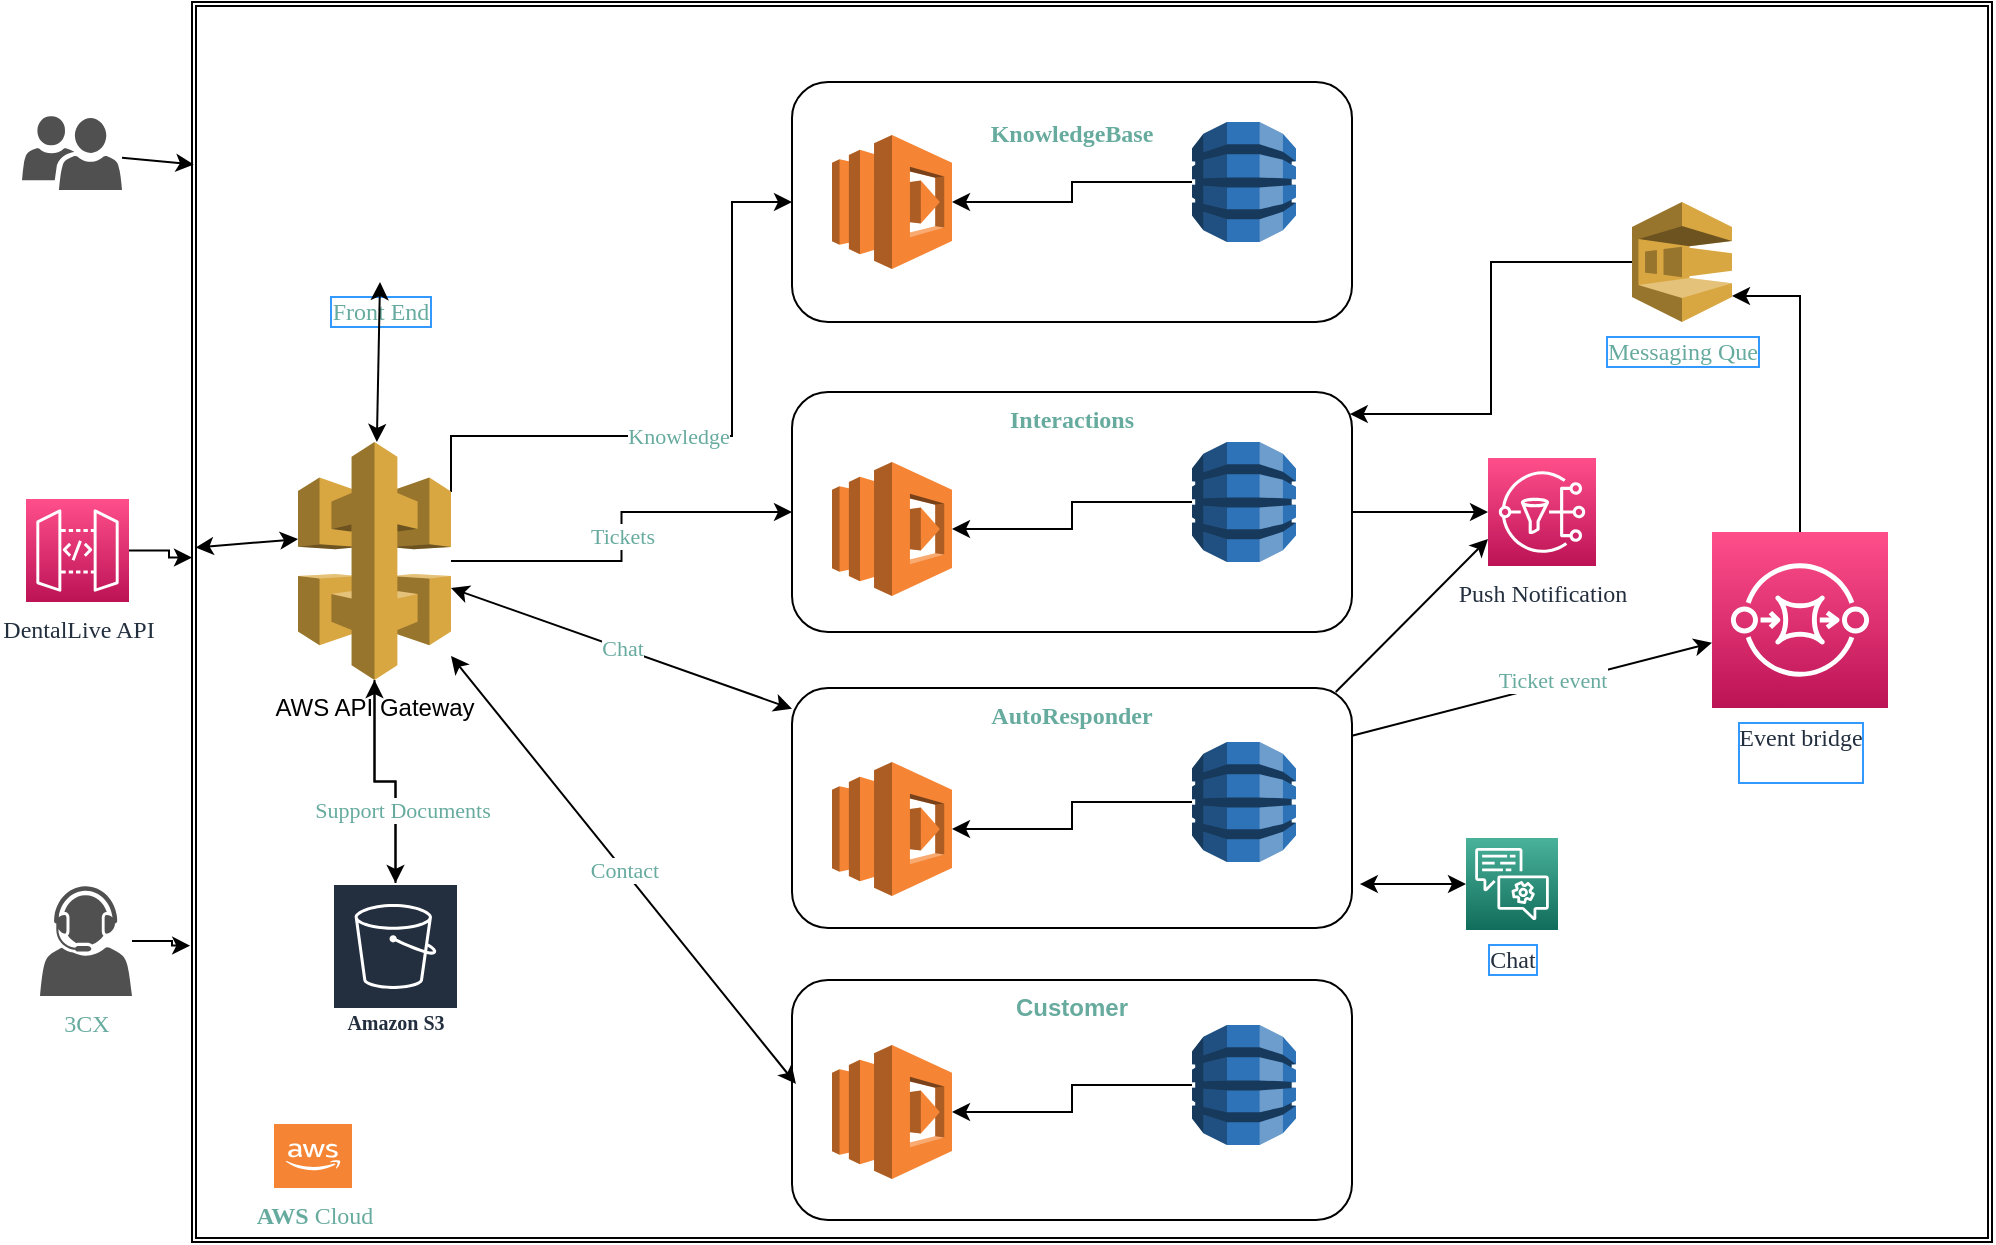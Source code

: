 <mxfile version="17.1.3" type="github">
  <diagram name="Page-1" id="822b0af5-4adb-64df-f703-e8dfc1f81529">
    <mxGraphModel dx="2464" dy="764" grid="1" gridSize="10" guides="1" tooltips="1" connect="1" arrows="1" fold="1" page="1" pageScale="1" pageWidth="1100" pageHeight="850" background="none" math="0" shadow="0">
      <root>
        <mxCell id="0" />
        <mxCell id="1" parent="0" />
        <mxCell id="rGzQgmq4WYCCHyZuW4Cq-5" value="" style="shape=ext;double=1;rounded=0;whiteSpace=wrap;html=1;labelBorderColor=#3399FF;" vertex="1" parent="1">
          <mxGeometry x="100" y="70" width="900" height="620" as="geometry" />
        </mxCell>
        <mxCell id="rGzQgmq4WYCCHyZuW4Cq-6" value="&lt;p&gt;&lt;font color=&quot;#67AB9F&quot;&gt;&lt;b&gt;&lt;font face=&quot;Verdana&quot;&gt;KnowledgeBase&lt;/font&gt;&lt;/b&gt;&lt;/font&gt;&lt;/p&gt;" style="rounded=1;whiteSpace=wrap;html=1;align=center;verticalAlign=top;" vertex="1" parent="1">
          <mxGeometry x="400" y="110" width="280" height="120" as="geometry" />
        </mxCell>
        <mxCell id="rGzQgmq4WYCCHyZuW4Cq-57" style="edgeStyle=orthogonalEdgeStyle;rounded=0;orthogonalLoop=1;jettySize=auto;html=1;fontFamily=Verdana;fontColor=#67AB9F;" edge="1" parent="1" source="rGzQgmq4WYCCHyZuW4Cq-7" target="rGzQgmq4WYCCHyZuW4Cq-58">
          <mxGeometry relative="1" as="geometry">
            <mxPoint x="800" y="334" as="targetPoint" />
          </mxGeometry>
        </mxCell>
        <mxCell id="rGzQgmq4WYCCHyZuW4Cq-7" value="&lt;font color=&quot;#67AB9F&quot;&gt;&lt;b&gt;&lt;font face=&quot;Verdana&quot;&gt;Interactions&lt;/font&gt;&lt;/b&gt;&lt;/font&gt;" style="rounded=1;whiteSpace=wrap;html=1;verticalAlign=top;" vertex="1" parent="1">
          <mxGeometry x="400" y="265" width="280" height="120" as="geometry" />
        </mxCell>
        <mxCell id="rGzQgmq4WYCCHyZuW4Cq-8" value="&lt;div&gt;&lt;font color=&quot;#67AB9F&quot;&gt;&lt;b&gt;&lt;font face=&quot;Verdana&quot;&gt;AutoResponder&lt;/font&gt;&lt;/b&gt;&lt;/font&gt;&lt;/div&gt;&lt;div&gt;&lt;font color=&quot;#67AB9F&quot;&gt;&lt;b&gt;&lt;font face=&quot;Verdana&quot;&gt;&lt;br&gt;&lt;/font&gt;&lt;/b&gt;&lt;/font&gt;&lt;/div&gt;" style="rounded=1;whiteSpace=wrap;html=1;verticalAlign=top;" vertex="1" parent="1">
          <mxGeometry x="400" y="413" width="280" height="120" as="geometry" />
        </mxCell>
        <mxCell id="rGzQgmq4WYCCHyZuW4Cq-25" style="edgeStyle=orthogonalEdgeStyle;rounded=0;orthogonalLoop=1;jettySize=auto;html=1;exitX=1;exitY=0.21;exitDx=0;exitDy=0;exitPerimeter=0;entryX=0;entryY=0.5;entryDx=0;entryDy=0;fontFamily=Verdana;fontColor=#67AB9F;" edge="1" parent="1" source="rGzQgmq4WYCCHyZuW4Cq-10" target="rGzQgmq4WYCCHyZuW4Cq-6">
          <mxGeometry relative="1" as="geometry">
            <Array as="points">
              <mxPoint x="370" y="287" />
              <mxPoint x="370" y="170" />
            </Array>
          </mxGeometry>
        </mxCell>
        <mxCell id="rGzQgmq4WYCCHyZuW4Cq-26" value="Knowledge" style="edgeLabel;html=1;align=center;verticalAlign=middle;resizable=0;points=[];fontFamily=Verdana;fontColor=#67AB9F;" vertex="1" connectable="0" parent="rGzQgmq4WYCCHyZuW4Cq-25">
          <mxGeometry x="-0.105" relative="1" as="geometry">
            <mxPoint as="offset" />
          </mxGeometry>
        </mxCell>
        <mxCell id="rGzQgmq4WYCCHyZuW4Cq-27" value="Tickets" style="edgeStyle=orthogonalEdgeStyle;rounded=0;orthogonalLoop=1;jettySize=auto;html=1;entryX=0;entryY=0.5;entryDx=0;entryDy=0;fontFamily=Verdana;fontColor=#67AB9F;" edge="1" parent="1" source="rGzQgmq4WYCCHyZuW4Cq-10" target="rGzQgmq4WYCCHyZuW4Cq-7">
          <mxGeometry relative="1" as="geometry" />
        </mxCell>
        <mxCell id="rGzQgmq4WYCCHyZuW4Cq-34" style="edgeStyle=orthogonalEdgeStyle;rounded=0;orthogonalLoop=1;jettySize=auto;html=1;fontFamily=Verdana;fontColor=#67AB9F;" edge="1" parent="1" source="rGzQgmq4WYCCHyZuW4Cq-10" target="rGzQgmq4WYCCHyZuW4Cq-33">
          <mxGeometry relative="1" as="geometry" />
        </mxCell>
        <mxCell id="rGzQgmq4WYCCHyZuW4Cq-10" value="&lt;div&gt;AWS API Gateway&lt;/div&gt;&lt;div&gt;&lt;br&gt;&lt;/div&gt;" style="outlineConnect=0;dashed=0;verticalLabelPosition=bottom;verticalAlign=top;align=center;html=1;shape=mxgraph.aws3.api_gateway;fillColor=#D9A741;gradientColor=none;" vertex="1" parent="1">
          <mxGeometry x="153" y="290" width="76.5" height="119" as="geometry" />
        </mxCell>
        <mxCell id="rGzQgmq4WYCCHyZuW4Cq-11" value="" style="outlineConnect=0;dashed=0;verticalLabelPosition=bottom;verticalAlign=top;align=center;html=1;shape=mxgraph.aws3.lambda;fillColor=#F58534;gradientColor=none;" vertex="1" parent="1">
          <mxGeometry x="420" y="136.5" width="60" height="67" as="geometry" />
        </mxCell>
        <mxCell id="rGzQgmq4WYCCHyZuW4Cq-12" value="" style="outlineConnect=0;dashed=0;verticalLabelPosition=bottom;verticalAlign=top;align=center;html=1;shape=mxgraph.aws3.lambda;fillColor=#F58534;gradientColor=none;" vertex="1" parent="1">
          <mxGeometry x="420" y="300" width="60" height="67" as="geometry" />
        </mxCell>
        <mxCell id="rGzQgmq4WYCCHyZuW4Cq-13" value="" style="outlineConnect=0;dashed=0;verticalLabelPosition=bottom;verticalAlign=top;align=center;html=1;shape=mxgraph.aws3.lambda;fillColor=#F58534;gradientColor=none;" vertex="1" parent="1">
          <mxGeometry x="420" y="450" width="60" height="67" as="geometry" />
        </mxCell>
        <mxCell id="rGzQgmq4WYCCHyZuW4Cq-15" value="" style="edgeStyle=orthogonalEdgeStyle;rounded=0;orthogonalLoop=1;jettySize=auto;html=1;" edge="1" parent="1" source="rGzQgmq4WYCCHyZuW4Cq-14" target="rGzQgmq4WYCCHyZuW4Cq-11">
          <mxGeometry relative="1" as="geometry" />
        </mxCell>
        <mxCell id="rGzQgmq4WYCCHyZuW4Cq-14" value="" style="outlineConnect=0;dashed=0;verticalLabelPosition=bottom;verticalAlign=top;align=center;html=1;shape=mxgraph.aws3.dynamo_db;fillColor=#2E73B8;gradientColor=none;" vertex="1" parent="1">
          <mxGeometry x="600" y="130" width="52" height="60" as="geometry" />
        </mxCell>
        <mxCell id="rGzQgmq4WYCCHyZuW4Cq-18" style="edgeStyle=orthogonalEdgeStyle;rounded=0;orthogonalLoop=1;jettySize=auto;html=1;" edge="1" parent="1" source="rGzQgmq4WYCCHyZuW4Cq-16" target="rGzQgmq4WYCCHyZuW4Cq-12">
          <mxGeometry relative="1" as="geometry" />
        </mxCell>
        <mxCell id="rGzQgmq4WYCCHyZuW4Cq-16" value="" style="outlineConnect=0;dashed=0;verticalLabelPosition=bottom;verticalAlign=top;align=center;html=1;shape=mxgraph.aws3.dynamo_db;fillColor=#2E73B8;gradientColor=none;" vertex="1" parent="1">
          <mxGeometry x="600" y="290" width="52" height="60" as="geometry" />
        </mxCell>
        <mxCell id="rGzQgmq4WYCCHyZuW4Cq-20" style="edgeStyle=orthogonalEdgeStyle;rounded=0;orthogonalLoop=1;jettySize=auto;html=1;entryX=1;entryY=0.5;entryDx=0;entryDy=0;entryPerimeter=0;" edge="1" parent="1" source="rGzQgmq4WYCCHyZuW4Cq-19" target="rGzQgmq4WYCCHyZuW4Cq-13">
          <mxGeometry relative="1" as="geometry" />
        </mxCell>
        <mxCell id="rGzQgmq4WYCCHyZuW4Cq-19" value="" style="outlineConnect=0;dashed=0;verticalLabelPosition=bottom;verticalAlign=top;align=center;html=1;shape=mxgraph.aws3.dynamo_db;fillColor=#2E73B8;gradientColor=none;" vertex="1" parent="1">
          <mxGeometry x="600" y="440" width="52" height="60" as="geometry" />
        </mxCell>
        <mxCell id="rGzQgmq4WYCCHyZuW4Cq-73" style="rounded=0;orthogonalLoop=1;jettySize=auto;html=1;entryX=0.001;entryY=0.131;entryDx=0;entryDy=0;entryPerimeter=0;fontFamily=Verdana;fontColor=#67AB9F;" edge="1" parent="1" source="rGzQgmq4WYCCHyZuW4Cq-21" target="rGzQgmq4WYCCHyZuW4Cq-5">
          <mxGeometry relative="1" as="geometry" />
        </mxCell>
        <mxCell id="rGzQgmq4WYCCHyZuW4Cq-21" value="" style="sketch=0;pointerEvents=1;shadow=0;dashed=0;html=1;strokeColor=none;labelPosition=center;verticalLabelPosition=bottom;verticalAlign=top;align=center;fillColor=#505050;shape=mxgraph.mscae.intune.user_group;fontFamily=Verdana;fontColor=#67AB9F;" vertex="1" parent="1">
          <mxGeometry x="15" y="127" width="50" height="37" as="geometry" />
        </mxCell>
        <mxCell id="rGzQgmq4WYCCHyZuW4Cq-23" value="&lt;b&gt;AWS&lt;/b&gt; Cloud" style="outlineConnect=0;dashed=0;verticalLabelPosition=bottom;verticalAlign=top;align=center;html=1;shape=mxgraph.aws3.cloud_2;fillColor=#F58534;gradientColor=none;fontFamily=Verdana;fontColor=#67AB9F;horizontal=1;" vertex="1" parent="1">
          <mxGeometry x="141" y="631" width="39" height="32" as="geometry" />
        </mxCell>
        <mxCell id="rGzQgmq4WYCCHyZuW4Cq-28" value="&lt;font color=&quot;#67AB9F&quot;&gt;&lt;b&gt;Customer&lt;/b&gt;&lt;/font&gt;" style="rounded=1;whiteSpace=wrap;html=1;verticalAlign=top;" vertex="1" parent="1">
          <mxGeometry x="400" y="559" width="280" height="120" as="geometry" />
        </mxCell>
        <mxCell id="rGzQgmq4WYCCHyZuW4Cq-29" value="" style="outlineConnect=0;dashed=0;verticalLabelPosition=bottom;verticalAlign=top;align=center;html=1;shape=mxgraph.aws3.lambda;fillColor=#F58534;gradientColor=none;" vertex="1" parent="1">
          <mxGeometry x="420" y="591.5" width="60" height="67" as="geometry" />
        </mxCell>
        <mxCell id="rGzQgmq4WYCCHyZuW4Cq-30" style="edgeStyle=orthogonalEdgeStyle;rounded=0;orthogonalLoop=1;jettySize=auto;html=1;entryX=1;entryY=0.5;entryDx=0;entryDy=0;entryPerimeter=0;" edge="1" parent="1" source="rGzQgmq4WYCCHyZuW4Cq-31" target="rGzQgmq4WYCCHyZuW4Cq-29">
          <mxGeometry relative="1" as="geometry" />
        </mxCell>
        <mxCell id="rGzQgmq4WYCCHyZuW4Cq-31" value="" style="outlineConnect=0;dashed=0;verticalLabelPosition=bottom;verticalAlign=top;align=center;html=1;shape=mxgraph.aws3.dynamo_db;fillColor=#2E73B8;gradientColor=none;" vertex="1" parent="1">
          <mxGeometry x="600" y="581.5" width="52" height="60" as="geometry" />
        </mxCell>
        <mxCell id="rGzQgmq4WYCCHyZuW4Cq-35" style="edgeStyle=orthogonalEdgeStyle;rounded=0;orthogonalLoop=1;jettySize=auto;html=1;fontFamily=Verdana;fontColor=#67AB9F;" edge="1" parent="1" source="rGzQgmq4WYCCHyZuW4Cq-33" target="rGzQgmq4WYCCHyZuW4Cq-10">
          <mxGeometry relative="1" as="geometry" />
        </mxCell>
        <mxCell id="rGzQgmq4WYCCHyZuW4Cq-36" value="Support Documents" style="edgeLabel;html=1;align=center;verticalAlign=middle;resizable=0;points=[];fontFamily=Verdana;fontColor=#67AB9F;" vertex="1" connectable="0" parent="rGzQgmq4WYCCHyZuW4Cq-35">
          <mxGeometry x="-0.326" y="-2" relative="1" as="geometry">
            <mxPoint x="1" y="1" as="offset" />
          </mxGeometry>
        </mxCell>
        <mxCell id="rGzQgmq4WYCCHyZuW4Cq-33" value="Amazon S3" style="sketch=0;outlineConnect=0;fontColor=#232F3E;gradientColor=none;strokeColor=#ffffff;fillColor=#232F3E;dashed=0;verticalLabelPosition=middle;verticalAlign=bottom;align=center;html=1;whiteSpace=wrap;fontSize=10;fontStyle=1;spacing=3;shape=mxgraph.aws4.productIcon;prIcon=mxgraph.aws4.s3;fontFamily=Verdana;" vertex="1" parent="1">
          <mxGeometry x="170" y="510.5" width="63.5" height="79.5" as="geometry" />
        </mxCell>
        <mxCell id="rGzQgmq4WYCCHyZuW4Cq-60" style="edgeStyle=orthogonalEdgeStyle;rounded=0;orthogonalLoop=1;jettySize=auto;html=1;entryX=0;entryY=0.448;entryDx=0;entryDy=0;entryPerimeter=0;fontFamily=Verdana;fontColor=#67AB9F;" edge="1" parent="1" source="rGzQgmq4WYCCHyZuW4Cq-41" target="rGzQgmq4WYCCHyZuW4Cq-5">
          <mxGeometry relative="1" as="geometry" />
        </mxCell>
        <mxCell id="rGzQgmq4WYCCHyZuW4Cq-41" value="DentalLive API" style="sketch=0;points=[[0,0,0],[0.25,0,0],[0.5,0,0],[0.75,0,0],[1,0,0],[0,1,0],[0.25,1,0],[0.5,1,0],[0.75,1,0],[1,1,0],[0,0.25,0],[0,0.5,0],[0,0.75,0],[1,0.25,0],[1,0.5,0],[1,0.75,0]];outlineConnect=0;fontColor=#232F3E;gradientColor=#FF4F8B;gradientDirection=north;fillColor=#BC1356;strokeColor=#ffffff;dashed=0;verticalLabelPosition=bottom;verticalAlign=top;align=center;html=1;fontSize=12;fontStyle=0;aspect=fixed;shape=mxgraph.aws4.resourceIcon;resIcon=mxgraph.aws4.api_gateway;fontFamily=Verdana;" vertex="1" parent="1">
          <mxGeometry x="17" y="318.5" width="51.5" height="51.5" as="geometry" />
        </mxCell>
        <mxCell id="rGzQgmq4WYCCHyZuW4Cq-52" value="Chat" style="endArrow=classic;startArrow=classic;html=1;rounded=0;fontFamily=Verdana;fontColor=#67AB9F;" edge="1" parent="1" source="rGzQgmq4WYCCHyZuW4Cq-8" target="rGzQgmq4WYCCHyZuW4Cq-10">
          <mxGeometry width="50" height="50" relative="1" as="geometry">
            <mxPoint x="670" y="450" as="sourcePoint" />
            <mxPoint x="720" y="400" as="targetPoint" />
          </mxGeometry>
        </mxCell>
        <mxCell id="rGzQgmq4WYCCHyZuW4Cq-55" value="" style="endArrow=classic;startArrow=classic;html=1;rounded=0;fontFamily=Verdana;fontColor=#67AB9F;exitX=0.002;exitY=0.44;exitDx=0;exitDy=0;exitPerimeter=0;entryX=0;entryY=0.408;entryDx=0;entryDy=0;entryPerimeter=0;" edge="1" parent="1" source="rGzQgmq4WYCCHyZuW4Cq-5" target="rGzQgmq4WYCCHyZuW4Cq-10">
          <mxGeometry width="50" height="50" relative="1" as="geometry">
            <mxPoint x="150" y="385" as="sourcePoint" />
            <mxPoint x="200" y="335" as="targetPoint" />
          </mxGeometry>
        </mxCell>
        <mxCell id="rGzQgmq4WYCCHyZuW4Cq-58" value="Push Notification" style="sketch=0;points=[[0,0,0],[0.25,0,0],[0.5,0,0],[0.75,0,0],[1,0,0],[0,1,0],[0.25,1,0],[0.5,1,0],[0.75,1,0],[1,1,0],[0,0.25,0],[0,0.5,0],[0,0.75,0],[1,0.25,0],[1,0.5,0],[1,0.75,0]];outlineConnect=0;fontColor=#232F3E;gradientColor=#FF4F8B;gradientDirection=north;fillColor=#BC1356;strokeColor=#ffffff;dashed=0;verticalLabelPosition=bottom;verticalAlign=top;align=center;html=1;fontSize=12;fontStyle=0;aspect=fixed;shape=mxgraph.aws4.resourceIcon;resIcon=mxgraph.aws4.sns;fontFamily=Verdana;" vertex="1" parent="1">
          <mxGeometry x="748" y="298" width="54" height="54" as="geometry" />
        </mxCell>
        <mxCell id="rGzQgmq4WYCCHyZuW4Cq-61" style="edgeStyle=orthogonalEdgeStyle;rounded=0;orthogonalLoop=1;jettySize=auto;html=1;entryX=-0.001;entryY=0.761;entryDx=0;entryDy=0;entryPerimeter=0;fontFamily=Verdana;fontColor=#67AB9F;" edge="1" parent="1" source="rGzQgmq4WYCCHyZuW4Cq-59" target="rGzQgmq4WYCCHyZuW4Cq-5">
          <mxGeometry relative="1" as="geometry" />
        </mxCell>
        <mxCell id="rGzQgmq4WYCCHyZuW4Cq-59" value="3CX" style="sketch=0;pointerEvents=1;shadow=0;dashed=0;html=1;strokeColor=none;fillColor=#505050;labelPosition=center;verticalLabelPosition=bottom;verticalAlign=top;outlineConnect=0;align=center;shape=mxgraph.office.users.call_center_agent;fontFamily=Verdana;fontColor=#67AB9F;" vertex="1" parent="1">
          <mxGeometry x="24" y="512" width="46" height="55" as="geometry" />
        </mxCell>
        <mxCell id="rGzQgmq4WYCCHyZuW4Cq-62" value="Chat" style="sketch=0;points=[[0,0,0],[0.25,0,0],[0.5,0,0],[0.75,0,0],[1,0,0],[0,1,0],[0.25,1,0],[0.5,1,0],[0.75,1,0],[1,1,0],[0,0.25,0],[0,0.5,0],[0,0.75,0],[1,0.25,0],[1,0.5,0],[1,0.75,0]];outlineConnect=0;fontColor=#232F3E;gradientColor=#4AB29A;gradientDirection=north;fillColor=#116D5B;strokeColor=#ffffff;dashed=0;verticalLabelPosition=bottom;verticalAlign=top;align=center;html=1;fontSize=12;fontStyle=0;aspect=fixed;shape=mxgraph.aws4.resourceIcon;resIcon=mxgraph.aws4.lex;labelBorderColor=#3399FF;fontFamily=Verdana;" vertex="1" parent="1">
          <mxGeometry x="737" y="488" width="46" height="46" as="geometry" />
        </mxCell>
        <mxCell id="rGzQgmq4WYCCHyZuW4Cq-64" value="" style="endArrow=classic;startArrow=classic;html=1;rounded=0;fontFamily=Verdana;fontColor=#67AB9F;entryX=0;entryY=0.5;entryDx=0;entryDy=0;entryPerimeter=0;exitX=1.014;exitY=0.817;exitDx=0;exitDy=0;exitPerimeter=0;" edge="1" parent="1" source="rGzQgmq4WYCCHyZuW4Cq-8" target="rGzQgmq4WYCCHyZuW4Cq-62">
          <mxGeometry width="50" height="50" relative="1" as="geometry">
            <mxPoint x="670" y="450" as="sourcePoint" />
            <mxPoint x="720" y="400" as="targetPoint" />
          </mxGeometry>
        </mxCell>
        <mxCell id="rGzQgmq4WYCCHyZuW4Cq-74" value="Front End" style="shape=image;html=1;verticalAlign=top;verticalLabelPosition=bottom;labelBackgroundColor=#ffffff;imageAspect=0;aspect=fixed;image=https://cdn2.iconfinder.com/data/icons/boxicons-solid-vol-2/24/bxs-guitar-amp-128.png;labelBorderColor=#3399FF;fontFamily=Verdana;fontColor=#67AB9F;" vertex="1" parent="1">
          <mxGeometry x="144" y="110" width="100" height="100" as="geometry" />
        </mxCell>
        <mxCell id="rGzQgmq4WYCCHyZuW4Cq-78" value="" style="endArrow=classic;startArrow=classic;html=1;rounded=0;fontFamily=Verdana;fontColor=#67AB9F;entryX=0.5;entryY=1;entryDx=0;entryDy=0;" edge="1" parent="1" source="rGzQgmq4WYCCHyZuW4Cq-10" target="rGzQgmq4WYCCHyZuW4Cq-74">
          <mxGeometry width="50" height="50" relative="1" as="geometry">
            <mxPoint x="140" y="270" as="sourcePoint" />
            <mxPoint x="190" y="220" as="targetPoint" />
          </mxGeometry>
        </mxCell>
        <mxCell id="rGzQgmq4WYCCHyZuW4Cq-79" value="&lt;div&gt;Event bridge&lt;/div&gt;&lt;div&gt;&lt;br&gt;&lt;/div&gt;" style="sketch=0;points=[[0,0,0],[0.25,0,0],[0.5,0,0],[0.75,0,0],[1,0,0],[0,1,0],[0.25,1,0],[0.5,1,0],[0.75,1,0],[1,1,0],[0,0.25,0],[0,0.5,0],[0,0.75,0],[1,0.25,0],[1,0.5,0],[1,0.75,0]];outlineConnect=0;fontColor=#232F3E;gradientColor=#FF4F8B;gradientDirection=north;fillColor=#BC1356;strokeColor=#ffffff;dashed=0;verticalLabelPosition=bottom;verticalAlign=top;align=center;html=1;fontSize=12;fontStyle=0;aspect=fixed;shape=mxgraph.aws4.resourceIcon;resIcon=mxgraph.aws4.sqs;labelBorderColor=#3399FF;fontFamily=Verdana;" vertex="1" parent="1">
          <mxGeometry x="860" y="335" width="88" height="88" as="geometry" />
        </mxCell>
        <mxCell id="rGzQgmq4WYCCHyZuW4Cq-86" value="Contact" style="endArrow=classic;startArrow=classic;html=1;rounded=0;fontFamily=Verdana;fontColor=#67AB9F;exitX=0.007;exitY=0.433;exitDx=0;exitDy=0;exitPerimeter=0;" edge="1" parent="1" source="rGzQgmq4WYCCHyZuW4Cq-28" target="rGzQgmq4WYCCHyZuW4Cq-10">
          <mxGeometry width="50" height="50" relative="1" as="geometry">
            <mxPoint x="300" y="530" as="sourcePoint" />
            <mxPoint x="350" y="480" as="targetPoint" />
          </mxGeometry>
        </mxCell>
        <mxCell id="rGzQgmq4WYCCHyZuW4Cq-87" value="" style="endArrow=classic;html=1;rounded=0;fontFamily=Verdana;fontColor=#67AB9F;entryX=0;entryY=0.75;entryDx=0;entryDy=0;entryPerimeter=0;exitX=0.971;exitY=0.017;exitDx=0;exitDy=0;exitPerimeter=0;" edge="1" parent="1" source="rGzQgmq4WYCCHyZuW4Cq-8" target="rGzQgmq4WYCCHyZuW4Cq-58">
          <mxGeometry width="50" height="50" relative="1" as="geometry">
            <mxPoint x="640" y="420" as="sourcePoint" />
            <mxPoint x="690" y="370" as="targetPoint" />
          </mxGeometry>
        </mxCell>
        <mxCell id="rGzQgmq4WYCCHyZuW4Cq-94" value="" style="edgeStyle=elbowEdgeStyle;elbow=vertical;endArrow=classic;html=1;rounded=0;fontFamily=Verdana;fontColor=#67AB9F;exitX=0.5;exitY=0;exitDx=0;exitDy=0;exitPerimeter=0;entryX=1;entryY=0.79;entryDx=0;entryDy=0;entryPerimeter=0;" edge="1" parent="1" source="rGzQgmq4WYCCHyZuW4Cq-79" target="rGzQgmq4WYCCHyZuW4Cq-102">
          <mxGeometry width="50" height="50" relative="1" as="geometry">
            <mxPoint x="900" y="310" as="sourcePoint" />
            <mxPoint x="950" y="260" as="targetPoint" />
            <Array as="points">
              <mxPoint x="890" y="217" />
            </Array>
          </mxGeometry>
        </mxCell>
        <mxCell id="rGzQgmq4WYCCHyZuW4Cq-97" value="" style="endArrow=classic;html=1;rounded=0;fontFamily=Verdana;fontColor=#67AB9F;" edge="1" parent="1" source="rGzQgmq4WYCCHyZuW4Cq-8" target="rGzQgmq4WYCCHyZuW4Cq-79">
          <mxGeometry width="50" height="50" relative="1" as="geometry">
            <mxPoint x="710" y="470" as="sourcePoint" />
            <mxPoint x="760" y="420" as="targetPoint" />
          </mxGeometry>
        </mxCell>
        <mxCell id="rGzQgmq4WYCCHyZuW4Cq-98" value="Ticket event" style="edgeLabel;html=1;align=center;verticalAlign=middle;resizable=0;points=[];fontFamily=Verdana;fontColor=#67AB9F;" vertex="1" connectable="0" parent="rGzQgmq4WYCCHyZuW4Cq-97">
          <mxGeometry x="0.117" y="2" relative="1" as="geometry">
            <mxPoint as="offset" />
          </mxGeometry>
        </mxCell>
        <mxCell id="rGzQgmq4WYCCHyZuW4Cq-102" value="Messaging Que" style="outlineConnect=0;dashed=0;verticalLabelPosition=bottom;verticalAlign=top;align=center;html=1;shape=mxgraph.aws3.sqs;fillColor=#D9A741;gradientColor=none;labelBorderColor=#3399FF;fontFamily=Verdana;fontColor=#67AB9F;" vertex="1" parent="1">
          <mxGeometry x="820" y="170" width="50" height="60" as="geometry" />
        </mxCell>
        <mxCell id="rGzQgmq4WYCCHyZuW4Cq-104" value="" style="edgeStyle=elbowEdgeStyle;elbow=horizontal;endArrow=classic;html=1;rounded=0;fontFamily=Verdana;fontColor=#67AB9F;entryX=0.996;entryY=0.092;entryDx=0;entryDy=0;entryPerimeter=0;" edge="1" parent="1" source="rGzQgmq4WYCCHyZuW4Cq-102" target="rGzQgmq4WYCCHyZuW4Cq-7">
          <mxGeometry width="50" height="50" relative="1" as="geometry">
            <mxPoint x="740" y="260" as="sourcePoint" />
            <mxPoint x="790" y="210" as="targetPoint" />
          </mxGeometry>
        </mxCell>
      </root>
    </mxGraphModel>
  </diagram>
</mxfile>
